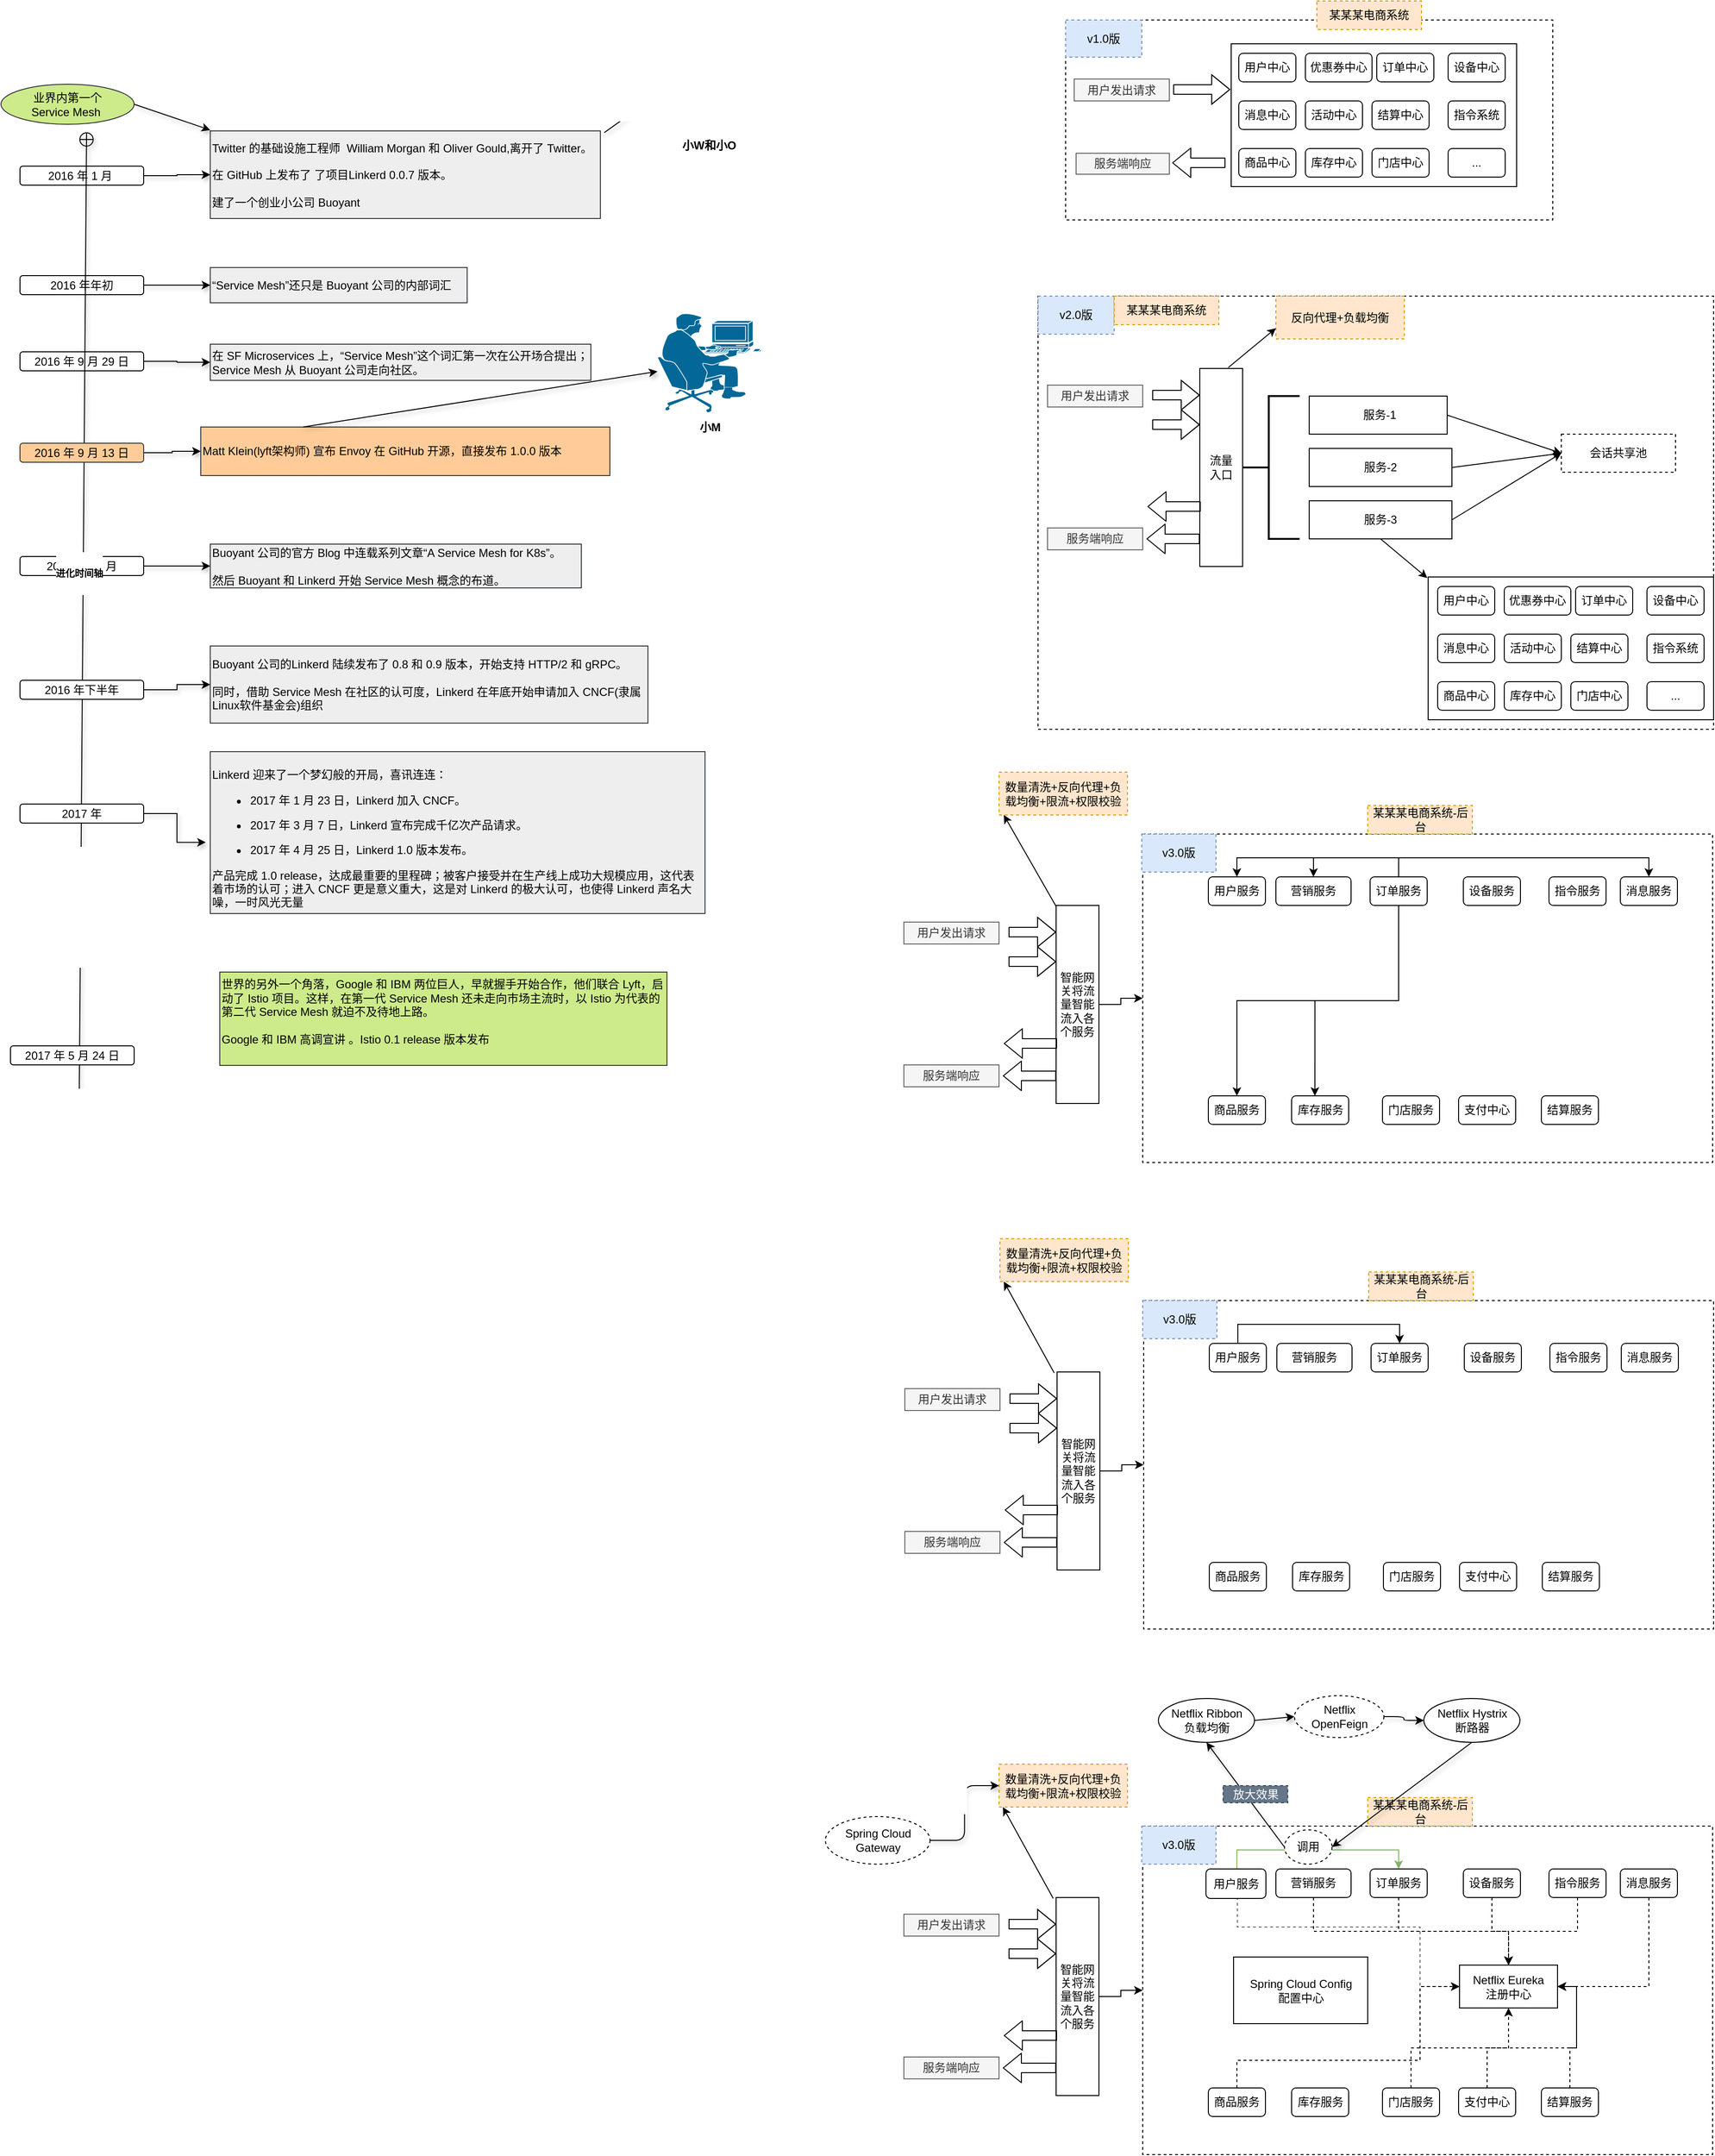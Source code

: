 <mxfile version="10.8.7" type="github"><diagram id="asRTKqdjKXouexTTnZNi" name="Page-1"><mxGraphModel dx="2989" dy="806" grid="1" gridSize="10" guides="1" tooltips="1" connect="1" arrows="1" fold="1" page="1" pageScale="1" pageWidth="827" pageHeight="1169" math="0" shadow="0"><root><mxCell id="0"/><mxCell id="1" parent="0"/><mxCell id="nvQcci1nYq-k1GDiDr36-81" value="" style="rounded=0;whiteSpace=wrap;html=1;dashed=1;" parent="1" vertex="1"><mxGeometry x="120" y="875" width="599" height="345" as="geometry"/></mxCell><mxCell id="nvQcci1nYq-k1GDiDr36-45" value="" style="rounded=0;whiteSpace=wrap;html=1;dashed=1;" parent="1" vertex="1"><mxGeometry x="10" y="310" width="710" height="455" as="geometry"/></mxCell><mxCell id="nvQcci1nYq-k1GDiDr36-41" value="" style="rounded=0;whiteSpace=wrap;html=1;dashed=1;" parent="1" vertex="1"><mxGeometry x="39" y="20" width="512" height="210" as="geometry"/></mxCell><mxCell id="DJ6tr1pTwJDCxj9lopBI-1" value="" style="rounded=0;whiteSpace=wrap;html=1;" parent="1" vertex="1"><mxGeometry x="420" y="605" width="300" height="150" as="geometry"/></mxCell><mxCell id="DJ6tr1pTwJDCxj9lopBI-2" value="用户中心" style="rounded=1;whiteSpace=wrap;html=1;" parent="1" vertex="1"><mxGeometry x="430" y="615" width="60" height="30" as="geometry"/></mxCell><mxCell id="DJ6tr1pTwJDCxj9lopBI-3" value="优惠券中心" style="rounded=1;whiteSpace=wrap;html=1;" parent="1" vertex="1"><mxGeometry x="500" y="615" width="70" height="30" as="geometry"/></mxCell><mxCell id="DJ6tr1pTwJDCxj9lopBI-4" value="消息中心" style="rounded=1;whiteSpace=wrap;html=1;" parent="1" vertex="1"><mxGeometry x="430" y="665" width="60" height="30" as="geometry"/></mxCell><mxCell id="DJ6tr1pTwJDCxj9lopBI-5" value="活动中心" style="rounded=1;whiteSpace=wrap;html=1;" parent="1" vertex="1"><mxGeometry x="500" y="665" width="60" height="30" as="geometry"/></mxCell><mxCell id="DJ6tr1pTwJDCxj9lopBI-6" value="商品中心" style="rounded=1;whiteSpace=wrap;html=1;" parent="1" vertex="1"><mxGeometry x="430" y="715" width="60" height="30" as="geometry"/></mxCell><mxCell id="DJ6tr1pTwJDCxj9lopBI-7" value="库存中心" style="rounded=1;whiteSpace=wrap;html=1;" parent="1" vertex="1"><mxGeometry x="500" y="715" width="60" height="30" as="geometry"/></mxCell><mxCell id="DJ6tr1pTwJDCxj9lopBI-8" value="订单中心" style="rounded=1;whiteSpace=wrap;html=1;" parent="1" vertex="1"><mxGeometry x="575" y="615" width="60" height="30" as="geometry"/></mxCell><mxCell id="DJ6tr1pTwJDCxj9lopBI-9" value="结算中心" style="rounded=1;whiteSpace=wrap;html=1;" parent="1" vertex="1"><mxGeometry x="570" y="665" width="60" height="30" as="geometry"/></mxCell><mxCell id="DJ6tr1pTwJDCxj9lopBI-10" value="门店中心" style="rounded=1;whiteSpace=wrap;html=1;" parent="1" vertex="1"><mxGeometry x="570" y="715" width="60" height="30" as="geometry"/></mxCell><mxCell id="DJ6tr1pTwJDCxj9lopBI-11" value="设备中心" style="rounded=1;whiteSpace=wrap;html=1;" parent="1" vertex="1"><mxGeometry x="650" y="615" width="60" height="30" as="geometry"/></mxCell><mxCell id="DJ6tr1pTwJDCxj9lopBI-12" value="指令系统" style="rounded=1;whiteSpace=wrap;html=1;" parent="1" vertex="1"><mxGeometry x="650" y="665" width="60" height="30" as="geometry"/></mxCell><mxCell id="DJ6tr1pTwJDCxj9lopBI-13" value="..." style="rounded=1;whiteSpace=wrap;html=1;" parent="1" vertex="1"><mxGeometry x="650" y="715" width="60" height="30" as="geometry"/></mxCell><mxCell id="DJ6tr1pTwJDCxj9lopBI-14" value="&amp;nbsp;服务-1" style="rounded=0;whiteSpace=wrap;html=1;" parent="1" vertex="1"><mxGeometry x="295" y="415" width="145" height="40" as="geometry"/></mxCell><mxCell id="DJ6tr1pTwJDCxj9lopBI-15" value="&lt;span&gt;服务-2&lt;/span&gt;" style="rounded=0;whiteSpace=wrap;html=1;" parent="1" vertex="1"><mxGeometry x="295" y="470" width="150" height="40" as="geometry"/></mxCell><mxCell id="DJ6tr1pTwJDCxj9lopBI-16" value="" style="strokeWidth=2;html=1;shape=mxgraph.flowchart.annotation_2;align=left;pointerEvents=1" parent="1" vertex="1"><mxGeometry x="220" y="415" width="65" height="150" as="geometry"/></mxCell><mxCell id="DJ6tr1pTwJDCxj9lopBI-17" value="服务-3" style="rounded=0;whiteSpace=wrap;html=1;" parent="1" vertex="1"><mxGeometry x="295" y="525" width="150" height="40" as="geometry"/></mxCell><mxCell id="DJ6tr1pTwJDCxj9lopBI-21" value="" style="endArrow=classic;html=1;exitX=0.5;exitY=1;exitDx=0;exitDy=0;entryX=-0.003;entryY=0.007;entryDx=0;entryDy=0;entryPerimeter=0;" parent="1" source="DJ6tr1pTwJDCxj9lopBI-17" target="DJ6tr1pTwJDCxj9lopBI-1" edge="1"><mxGeometry width="50" height="50" relative="1" as="geometry"><mxPoint x="490" y="445" as="sourcePoint"/><mxPoint x="540" y="395" as="targetPoint"/></mxGeometry></mxCell><mxCell id="nvQcci1nYq-k1GDiDr36-1" value="&lt;span&gt;流量&lt;br&gt;入口&lt;br&gt;&lt;/span&gt;" style="rounded=0;whiteSpace=wrap;html=1;" parent="1" vertex="1"><mxGeometry x="180" y="386" width="45" height="208" as="geometry"/></mxCell><mxCell id="nvQcci1nYq-k1GDiDr36-9" value="" style="shape=flexArrow;endArrow=classic;html=1;" parent="1" edge="1"><mxGeometry width="50" height="50" relative="1" as="geometry"><mxPoint x="130" y="414" as="sourcePoint"/><mxPoint x="180" y="414" as="targetPoint"/><Array as="points"><mxPoint x="160" y="414"/></Array></mxGeometry></mxCell><mxCell id="nvQcci1nYq-k1GDiDr36-10" value="" style="shape=flexArrow;endArrow=classic;html=1;" parent="1" edge="1"><mxGeometry width="50" height="50" relative="1" as="geometry"><mxPoint x="130" y="445" as="sourcePoint"/><mxPoint x="180" y="445" as="targetPoint"/><Array as="points"><mxPoint x="160" y="445"/></Array></mxGeometry></mxCell><mxCell id="nvQcci1nYq-k1GDiDr36-13" value="用户发出请求" style="text;html=1;strokeColor=#666666;fillColor=#f5f5f5;align=center;verticalAlign=middle;whiteSpace=wrap;rounded=0;fontColor=#333333;" parent="1" vertex="1"><mxGeometry x="20" y="403.5" width="100" height="23" as="geometry"/></mxCell><mxCell id="nvQcci1nYq-k1GDiDr36-15" value="反向代理+负载均衡" style="text;html=1;strokeColor=#d79b00;fillColor=#ffe6cc;align=center;verticalAlign=middle;whiteSpace=wrap;rounded=0;dashed=1;" parent="1" vertex="1"><mxGeometry x="260" y="310" width="135" height="45" as="geometry"/></mxCell><mxCell id="nvQcci1nYq-k1GDiDr36-16" value="" style="endArrow=classic;html=1;entryX=0;entryY=0.75;entryDx=0;entryDy=0;" parent="1" target="nvQcci1nYq-k1GDiDr36-15" edge="1"><mxGeometry width="50" height="50" relative="1" as="geometry"><mxPoint x="210" y="385" as="sourcePoint"/><mxPoint x="410" y="615" as="targetPoint"/><Array as="points"><mxPoint x="210" y="385"/></Array></mxGeometry></mxCell><mxCell id="nvQcci1nYq-k1GDiDr36-17" value="会话共享池" style="rounded=0;whiteSpace=wrap;html=1;dashed=1;" parent="1" vertex="1"><mxGeometry x="560" y="455" width="120" height="40" as="geometry"/></mxCell><mxCell id="nvQcci1nYq-k1GDiDr36-18" value="" style="endArrow=classic;html=1;exitX=1;exitY=0.5;exitDx=0;exitDy=0;entryX=0;entryY=0.5;entryDx=0;entryDy=0;" parent="1" source="DJ6tr1pTwJDCxj9lopBI-14" target="nvQcci1nYq-k1GDiDr36-17" edge="1"><mxGeometry width="50" height="50" relative="1" as="geometry"><mxPoint x="650" y="555" as="sourcePoint"/><mxPoint x="700" y="505" as="targetPoint"/></mxGeometry></mxCell><mxCell id="nvQcci1nYq-k1GDiDr36-19" value="" style="endArrow=classic;html=1;exitX=1;exitY=0.5;exitDx=0;exitDy=0;entryX=0;entryY=0.5;entryDx=0;entryDy=0;" parent="1" source="DJ6tr1pTwJDCxj9lopBI-15" target="nvQcci1nYq-k1GDiDr36-17" edge="1"><mxGeometry width="50" height="50" relative="1" as="geometry"><mxPoint x="610" y="775" as="sourcePoint"/><mxPoint x="660" y="725" as="targetPoint"/></mxGeometry></mxCell><mxCell id="nvQcci1nYq-k1GDiDr36-20" value="" style="endArrow=classic;html=1;exitX=1;exitY=0.5;exitDx=0;exitDy=0;entryX=0;entryY=0.5;entryDx=0;entryDy=0;" parent="1" source="DJ6tr1pTwJDCxj9lopBI-17" target="nvQcci1nYq-k1GDiDr36-17" edge="1"><mxGeometry width="50" height="50" relative="1" as="geometry"><mxPoint x="455" y="500" as="sourcePoint"/><mxPoint x="630" y="615" as="targetPoint"/></mxGeometry></mxCell><mxCell id="nvQcci1nYq-k1GDiDr36-22" value="" style="rounded=0;whiteSpace=wrap;html=1;" parent="1" vertex="1"><mxGeometry x="213" y="45" width="300" height="150" as="geometry"/></mxCell><mxCell id="nvQcci1nYq-k1GDiDr36-23" value="用户中心" style="rounded=1;whiteSpace=wrap;html=1;" parent="1" vertex="1"><mxGeometry x="221" y="55" width="60" height="30" as="geometry"/></mxCell><mxCell id="nvQcci1nYq-k1GDiDr36-24" value="优惠券中心" style="rounded=1;whiteSpace=wrap;html=1;" parent="1" vertex="1"><mxGeometry x="291" y="55" width="70" height="30" as="geometry"/></mxCell><mxCell id="nvQcci1nYq-k1GDiDr36-25" value="消息中心" style="rounded=1;whiteSpace=wrap;html=1;" parent="1" vertex="1"><mxGeometry x="221" y="105" width="60" height="30" as="geometry"/></mxCell><mxCell id="nvQcci1nYq-k1GDiDr36-26" value="活动中心" style="rounded=1;whiteSpace=wrap;html=1;" parent="1" vertex="1"><mxGeometry x="291" y="105" width="60" height="30" as="geometry"/></mxCell><mxCell id="nvQcci1nYq-k1GDiDr36-27" value="商品中心" style="rounded=1;whiteSpace=wrap;html=1;" parent="1" vertex="1"><mxGeometry x="221" y="155" width="60" height="30" as="geometry"/></mxCell><mxCell id="nvQcci1nYq-k1GDiDr36-28" value="库存中心" style="rounded=1;whiteSpace=wrap;html=1;" parent="1" vertex="1"><mxGeometry x="291" y="155" width="60" height="30" as="geometry"/></mxCell><mxCell id="nvQcci1nYq-k1GDiDr36-29" value="订单中心" style="rounded=1;whiteSpace=wrap;html=1;" parent="1" vertex="1"><mxGeometry x="366" y="55" width="60" height="30" as="geometry"/></mxCell><mxCell id="nvQcci1nYq-k1GDiDr36-30" value="结算中心" style="rounded=1;whiteSpace=wrap;html=1;" parent="1" vertex="1"><mxGeometry x="361" y="105" width="60" height="30" as="geometry"/></mxCell><mxCell id="nvQcci1nYq-k1GDiDr36-31" value="门店中心" style="rounded=1;whiteSpace=wrap;html=1;" parent="1" vertex="1"><mxGeometry x="361" y="155" width="60" height="30" as="geometry"/></mxCell><mxCell id="nvQcci1nYq-k1GDiDr36-32" value="设备中心" style="rounded=1;whiteSpace=wrap;html=1;" parent="1" vertex="1"><mxGeometry x="441" y="55" width="60" height="30" as="geometry"/></mxCell><mxCell id="nvQcci1nYq-k1GDiDr36-33" value="指令系统" style="rounded=1;whiteSpace=wrap;html=1;" parent="1" vertex="1"><mxGeometry x="441" y="105" width="60" height="30" as="geometry"/></mxCell><mxCell id="nvQcci1nYq-k1GDiDr36-34" value="..." style="rounded=1;whiteSpace=wrap;html=1;" parent="1" vertex="1"><mxGeometry x="441" y="155" width="60" height="30" as="geometry"/></mxCell><mxCell id="nvQcci1nYq-k1GDiDr36-35" value="某某某电商系统" style="text;html=1;strokeColor=#d79b00;fillColor=#ffe6cc;align=center;verticalAlign=middle;whiteSpace=wrap;rounded=0;dashed=1;" parent="1" vertex="1"><mxGeometry x="303" width="110" height="30" as="geometry"/></mxCell><mxCell id="nvQcci1nYq-k1GDiDr36-38" value="" style="shape=flexArrow;endArrow=classic;html=1;" parent="1" edge="1"><mxGeometry width="50" height="50" relative="1" as="geometry"><mxPoint x="152" y="93" as="sourcePoint"/><mxPoint x="212" y="93" as="targetPoint"/><Array as="points"><mxPoint x="214.5" y="93"/><mxPoint x="179.5" y="93"/></Array></mxGeometry></mxCell><mxCell id="nvQcci1nYq-k1GDiDr36-39" value="用户发出请求" style="text;html=1;strokeColor=#666666;fillColor=#f5f5f5;align=center;verticalAlign=middle;whiteSpace=wrap;rounded=0;fontColor=#333333;" parent="1" vertex="1"><mxGeometry x="48" y="82" width="100" height="23" as="geometry"/></mxCell><mxCell id="nvQcci1nYq-k1GDiDr36-40" value="v1.0版" style="text;html=1;strokeColor=#6c8ebf;fillColor=#dae8fc;align=center;verticalAlign=middle;whiteSpace=wrap;rounded=0;dashed=1;" parent="1" vertex="1"><mxGeometry x="39" y="20" width="80" height="39" as="geometry"/></mxCell><mxCell id="nvQcci1nYq-k1GDiDr36-42" value="服务端响应" style="text;html=1;strokeColor=#666666;fillColor=#f5f5f5;align=center;verticalAlign=middle;whiteSpace=wrap;rounded=0;fontColor=#333333;" parent="1" vertex="1"><mxGeometry x="50" y="160" width="98" height="22" as="geometry"/></mxCell><mxCell id="nvQcci1nYq-k1GDiDr36-44" value="" style="shape=flexArrow;endArrow=classic;html=1;exitX=0.003;exitY=0.833;exitDx=0;exitDy=0;exitPerimeter=0;" parent="1" edge="1"><mxGeometry width="50" height="50" relative="1" as="geometry"><mxPoint x="207" y="170" as="sourcePoint"/><mxPoint x="151" y="170" as="targetPoint"/></mxGeometry></mxCell><mxCell id="nvQcci1nYq-k1GDiDr36-46" value="服务端响应" style="text;html=1;strokeColor=#666666;fillColor=#f5f5f5;align=center;verticalAlign=middle;whiteSpace=wrap;rounded=0;fontColor=#333333;" parent="1" vertex="1"><mxGeometry x="20" y="553.5" width="100" height="23" as="geometry"/></mxCell><mxCell id="nvQcci1nYq-k1GDiDr36-47" value="" style="shape=flexArrow;endArrow=classic;html=1;exitX=0.003;exitY=0.833;exitDx=0;exitDy=0;exitPerimeter=0;" parent="1" edge="1"><mxGeometry width="50" height="50" relative="1" as="geometry"><mxPoint x="180" y="565" as="sourcePoint"/><mxPoint x="124" y="565" as="targetPoint"/></mxGeometry></mxCell><mxCell id="nvQcci1nYq-k1GDiDr36-49" value="" style="shape=flexArrow;endArrow=classic;html=1;exitX=0.003;exitY=0.833;exitDx=0;exitDy=0;exitPerimeter=0;" parent="1" edge="1"><mxGeometry width="50" height="50" relative="1" as="geometry"><mxPoint x="181" y="531" as="sourcePoint"/><mxPoint x="125" y="531" as="targetPoint"/></mxGeometry></mxCell><mxCell id="nvQcci1nYq-k1GDiDr36-50" value="v2.0版" style="text;html=1;strokeColor=#6c8ebf;fillColor=#dae8fc;align=center;verticalAlign=middle;whiteSpace=wrap;rounded=0;dashed=1;" parent="1" vertex="1"><mxGeometry x="10" y="310" width="80" height="40" as="geometry"/></mxCell><mxCell id="nvQcci1nYq-k1GDiDr36-53" value="某某某电商系统" style="text;html=1;strokeColor=#d79b00;fillColor=#ffe6cc;align=center;verticalAlign=middle;whiteSpace=wrap;rounded=0;dashed=1;" parent="1" vertex="1"><mxGeometry x="90" y="310" width="110" height="30" as="geometry"/></mxCell><mxCell id="nvQcci1nYq-k1GDiDr36-56" value="用户服务" style="rounded=1;whiteSpace=wrap;html=1;" parent="1" vertex="1"><mxGeometry x="189" y="920" width="60" height="30" as="geometry"/></mxCell><mxCell id="nvQcci1nYq-k1GDiDr36-57" value="营销服务" style="rounded=1;whiteSpace=wrap;html=1;" parent="1" vertex="1"><mxGeometry x="260" y="920" width="79" height="30" as="geometry"/></mxCell><mxCell id="nvQcci1nYq-k1GDiDr36-58" value="消息服务" style="rounded=1;whiteSpace=wrap;html=1;" parent="1" vertex="1"><mxGeometry x="622" y="920" width="60" height="30" as="geometry"/></mxCell><mxCell id="nvQcci1nYq-k1GDiDr36-60" value="商品服务" style="rounded=1;whiteSpace=wrap;html=1;" parent="1" vertex="1"><mxGeometry x="189" y="1150" width="60" height="30" as="geometry"/></mxCell><mxCell id="nvQcci1nYq-k1GDiDr36-61" value="库存服务" style="rounded=1;whiteSpace=wrap;html=1;" parent="1" vertex="1"><mxGeometry x="276.5" y="1150" width="60" height="30" as="geometry"/></mxCell><mxCell id="nvQcci1nYq-k1GDiDr36-71" style="edgeStyle=orthogonalEdgeStyle;rounded=0;orthogonalLoop=1;jettySize=auto;html=1;exitX=0.5;exitY=0;exitDx=0;exitDy=0;entryX=0.5;entryY=0;entryDx=0;entryDy=0;" parent="1" source="nvQcci1nYq-k1GDiDr36-62" target="nvQcci1nYq-k1GDiDr36-56" edge="1"><mxGeometry relative="1" as="geometry"/></mxCell><mxCell id="nvQcci1nYq-k1GDiDr36-72" style="edgeStyle=orthogonalEdgeStyle;rounded=0;orthogonalLoop=1;jettySize=auto;html=1;exitX=0.5;exitY=0;exitDx=0;exitDy=0;entryX=0.5;entryY=0;entryDx=0;entryDy=0;" parent="1" source="nvQcci1nYq-k1GDiDr36-62" target="nvQcci1nYq-k1GDiDr36-57" edge="1"><mxGeometry relative="1" as="geometry"/></mxCell><mxCell id="nvQcci1nYq-k1GDiDr36-77" style="edgeStyle=orthogonalEdgeStyle;rounded=0;orthogonalLoop=1;jettySize=auto;html=1;exitX=0.5;exitY=1;exitDx=0;exitDy=0;entryX=0.5;entryY=0;entryDx=0;entryDy=0;exitPerimeter=0;" parent="1" source="nvQcci1nYq-k1GDiDr36-62" target="nvQcci1nYq-k1GDiDr36-60" edge="1"><mxGeometry relative="1" as="geometry"><Array as="points"><mxPoint x="389" y="1050"/><mxPoint x="219" y="1050"/></Array></mxGeometry></mxCell><mxCell id="nvQcci1nYq-k1GDiDr36-78" style="edgeStyle=orthogonalEdgeStyle;rounded=0;orthogonalLoop=1;jettySize=auto;html=1;exitX=0.5;exitY=1;exitDx=0;exitDy=0;entryX=0.408;entryY=0;entryDx=0;entryDy=0;entryPerimeter=0;" parent="1" source="nvQcci1nYq-k1GDiDr36-62" target="nvQcci1nYq-k1GDiDr36-61" edge="1"><mxGeometry relative="1" as="geometry"/></mxCell><mxCell id="nvQcci1nYq-k1GDiDr36-79" style="edgeStyle=orthogonalEdgeStyle;rounded=0;orthogonalLoop=1;jettySize=auto;html=1;entryX=0.5;entryY=0;entryDx=0;entryDy=0;" parent="1" source="nvQcci1nYq-k1GDiDr36-62" target="nvQcci1nYq-k1GDiDr36-58" edge="1"><mxGeometry relative="1" as="geometry"><Array as="points"><mxPoint x="389" y="900"/><mxPoint x="652" y="900"/></Array></mxGeometry></mxCell><mxCell id="nvQcci1nYq-k1GDiDr36-62" value="订单服务" style="rounded=1;whiteSpace=wrap;html=1;" parent="1" vertex="1"><mxGeometry x="359" y="920" width="60" height="30" as="geometry"/></mxCell><mxCell id="nvQcci1nYq-k1GDiDr36-63" value="结算服务" style="rounded=1;whiteSpace=wrap;html=1;" parent="1" vertex="1"><mxGeometry x="539" y="1150" width="60" height="30" as="geometry"/></mxCell><mxCell id="nvQcci1nYq-k1GDiDr36-64" value="门店服务" style="rounded=1;whiteSpace=wrap;html=1;" parent="1" vertex="1"><mxGeometry x="372" y="1150" width="60" height="30" as="geometry"/></mxCell><mxCell id="nvQcci1nYq-k1GDiDr36-65" value="设备服务" style="rounded=1;whiteSpace=wrap;html=1;" parent="1" vertex="1"><mxGeometry x="457" y="920" width="60" height="30" as="geometry"/></mxCell><mxCell id="nvQcci1nYq-k1GDiDr36-66" value="指令服务" style="rounded=1;whiteSpace=wrap;html=1;" parent="1" vertex="1"><mxGeometry x="547" y="920" width="60" height="30" as="geometry"/></mxCell><mxCell id="nvQcci1nYq-k1GDiDr36-76" value="支付中心" style="rounded=1;whiteSpace=wrap;html=1;" parent="1" vertex="1"><mxGeometry x="452" y="1150" width="60" height="30" as="geometry"/></mxCell><mxCell id="nvQcci1nYq-k1GDiDr36-82" value="v3.0版" style="text;html=1;strokeColor=#6c8ebf;fillColor=#dae8fc;align=center;verticalAlign=middle;whiteSpace=wrap;rounded=0;dashed=1;" parent="1" vertex="1"><mxGeometry x="119" y="875" width="78" height="40" as="geometry"/></mxCell><mxCell id="nvQcci1nYq-k1GDiDr36-83" value="某某某电商系统-后台" style="text;html=1;strokeColor=#d79b00;fillColor=#ffe6cc;align=center;verticalAlign=middle;whiteSpace=wrap;rounded=0;dashed=1;" parent="1" vertex="1"><mxGeometry x="356.5" y="845" width="110" height="30" as="geometry"/></mxCell><mxCell id="nvQcci1nYq-k1GDiDr36-95" style="edgeStyle=orthogonalEdgeStyle;rounded=0;orthogonalLoop=1;jettySize=auto;html=1;exitX=1;exitY=0.5;exitDx=0;exitDy=0;entryX=0;entryY=0.5;entryDx=0;entryDy=0;" parent="1" source="nvQcci1nYq-k1GDiDr36-86" target="nvQcci1nYq-k1GDiDr36-81" edge="1"><mxGeometry relative="1" as="geometry"/></mxCell><mxCell id="nvQcci1nYq-k1GDiDr36-86" value="&lt;span&gt;智能网关将流量智能流入各个服务&lt;br&gt;&lt;/span&gt;" style="rounded=0;whiteSpace=wrap;html=1;" parent="1" vertex="1"><mxGeometry x="29" y="950" width="45" height="208" as="geometry"/></mxCell><mxCell id="nvQcci1nYq-k1GDiDr36-87" value="" style="shape=flexArrow;endArrow=classic;html=1;" parent="1" edge="1"><mxGeometry width="50" height="50" relative="1" as="geometry"><mxPoint x="-21" y="978" as="sourcePoint"/><mxPoint x="29" y="978" as="targetPoint"/><Array as="points"><mxPoint x="9" y="978"/></Array></mxGeometry></mxCell><mxCell id="nvQcci1nYq-k1GDiDr36-88" value="" style="shape=flexArrow;endArrow=classic;html=1;" parent="1" edge="1"><mxGeometry width="50" height="50" relative="1" as="geometry"><mxPoint x="-21" y="1009" as="sourcePoint"/><mxPoint x="29" y="1009" as="targetPoint"/><Array as="points"><mxPoint x="9" y="1009"/></Array></mxGeometry></mxCell><mxCell id="nvQcci1nYq-k1GDiDr36-89" value="用户发出请求" style="text;html=1;strokeColor=#666666;fillColor=#f5f5f5;align=center;verticalAlign=middle;whiteSpace=wrap;rounded=0;fontColor=#333333;" parent="1" vertex="1"><mxGeometry x="-131" y="967.5" width="100" height="23" as="geometry"/></mxCell><mxCell id="nvQcci1nYq-k1GDiDr36-90" value="数量清洗+反向代理+负载均衡+限流+权限校验" style="text;html=1;strokeColor=#d79b00;fillColor=#ffe6cc;align=center;verticalAlign=middle;whiteSpace=wrap;rounded=0;dashed=1;" parent="1" vertex="1"><mxGeometry x="-31" y="810" width="135" height="45" as="geometry"/></mxCell><mxCell id="nvQcci1nYq-k1GDiDr36-92" value="服务端响应" style="text;html=1;strokeColor=#666666;fillColor=#f5f5f5;align=center;verticalAlign=middle;whiteSpace=wrap;rounded=0;fontColor=#333333;" parent="1" vertex="1"><mxGeometry x="-131" y="1117.5" width="100" height="23" as="geometry"/></mxCell><mxCell id="nvQcci1nYq-k1GDiDr36-93" value="" style="shape=flexArrow;endArrow=classic;html=1;exitX=0.003;exitY=0.833;exitDx=0;exitDy=0;exitPerimeter=0;" parent="1" edge="1"><mxGeometry width="50" height="50" relative="1" as="geometry"><mxPoint x="29" y="1129" as="sourcePoint"/><mxPoint x="-27" y="1129" as="targetPoint"/></mxGeometry></mxCell><mxCell id="nvQcci1nYq-k1GDiDr36-94" value="" style="shape=flexArrow;endArrow=classic;html=1;exitX=0.003;exitY=0.833;exitDx=0;exitDy=0;exitPerimeter=0;" parent="1" edge="1"><mxGeometry width="50" height="50" relative="1" as="geometry"><mxPoint x="30" y="1095" as="sourcePoint"/><mxPoint x="-26" y="1095" as="targetPoint"/></mxGeometry></mxCell><mxCell id="nvQcci1nYq-k1GDiDr36-96" value="" style="rounded=0;whiteSpace=wrap;html=1;dashed=1;" parent="1" vertex="1"><mxGeometry x="121" y="1365" width="599" height="345" as="geometry"/></mxCell><mxCell id="nvQcci1nYq-k1GDiDr36-130" style="edgeStyle=orthogonalEdgeStyle;rounded=0;orthogonalLoop=1;jettySize=auto;html=1;entryX=0.5;entryY=0;entryDx=0;entryDy=0;" parent="1" source="nvQcci1nYq-k1GDiDr36-97" target="nvQcci1nYq-k1GDiDr36-107" edge="1"><mxGeometry relative="1" as="geometry"><Array as="points"><mxPoint x="220" y="1390"/><mxPoint x="390" y="1390"/></Array></mxGeometry></mxCell><mxCell id="nvQcci1nYq-k1GDiDr36-97" value="用户服务" style="rounded=1;whiteSpace=wrap;html=1;" parent="1" vertex="1"><mxGeometry x="190" y="1410" width="60" height="30" as="geometry"/></mxCell><mxCell id="nvQcci1nYq-k1GDiDr36-98" value="营销服务" style="rounded=1;whiteSpace=wrap;html=1;" parent="1" vertex="1"><mxGeometry x="261" y="1410" width="79" height="30" as="geometry"/></mxCell><mxCell id="nvQcci1nYq-k1GDiDr36-99" value="消息服务" style="rounded=1;whiteSpace=wrap;html=1;" parent="1" vertex="1"><mxGeometry x="623" y="1410" width="60" height="30" as="geometry"/></mxCell><mxCell id="nvQcci1nYq-k1GDiDr36-100" value="商品服务" style="rounded=1;whiteSpace=wrap;html=1;" parent="1" vertex="1"><mxGeometry x="190" y="1640" width="60" height="30" as="geometry"/></mxCell><mxCell id="nvQcci1nYq-k1GDiDr36-101" value="库存服务" style="rounded=1;whiteSpace=wrap;html=1;" parent="1" vertex="1"><mxGeometry x="277.5" y="1640" width="60" height="30" as="geometry"/></mxCell><mxCell id="nvQcci1nYq-k1GDiDr36-107" value="订单服务" style="rounded=1;whiteSpace=wrap;html=1;" parent="1" vertex="1"><mxGeometry x="360" y="1410" width="60" height="30" as="geometry"/></mxCell><mxCell id="nvQcci1nYq-k1GDiDr36-108" value="结算服务" style="rounded=1;whiteSpace=wrap;html=1;" parent="1" vertex="1"><mxGeometry x="540" y="1640" width="60" height="30" as="geometry"/></mxCell><mxCell id="nvQcci1nYq-k1GDiDr36-109" value="门店服务" style="rounded=1;whiteSpace=wrap;html=1;" parent="1" vertex="1"><mxGeometry x="373" y="1640" width="60" height="30" as="geometry"/></mxCell><mxCell id="nvQcci1nYq-k1GDiDr36-110" value="设备服务" style="rounded=1;whiteSpace=wrap;html=1;" parent="1" vertex="1"><mxGeometry x="458" y="1410" width="60" height="30" as="geometry"/></mxCell><mxCell id="nvQcci1nYq-k1GDiDr36-111" value="指令服务" style="rounded=1;whiteSpace=wrap;html=1;" parent="1" vertex="1"><mxGeometry x="548" y="1410" width="60" height="30" as="geometry"/></mxCell><mxCell id="nvQcci1nYq-k1GDiDr36-112" value="支付中心" style="rounded=1;whiteSpace=wrap;html=1;" parent="1" vertex="1"><mxGeometry x="453" y="1640" width="60" height="30" as="geometry"/></mxCell><mxCell id="nvQcci1nYq-k1GDiDr36-113" value="v3.0版" style="text;html=1;strokeColor=#6c8ebf;fillColor=#dae8fc;align=center;verticalAlign=middle;whiteSpace=wrap;rounded=0;dashed=1;" parent="1" vertex="1"><mxGeometry x="120" y="1365" width="78" height="40" as="geometry"/></mxCell><mxCell id="nvQcci1nYq-k1GDiDr36-114" value="某某某电商系统-后台" style="text;html=1;strokeColor=#d79b00;fillColor=#ffe6cc;align=center;verticalAlign=middle;whiteSpace=wrap;rounded=0;dashed=1;" parent="1" vertex="1"><mxGeometry x="357.5" y="1335" width="110" height="30" as="geometry"/></mxCell><mxCell id="nvQcci1nYq-k1GDiDr36-115" style="edgeStyle=orthogonalEdgeStyle;rounded=0;orthogonalLoop=1;jettySize=auto;html=1;exitX=1;exitY=0.5;exitDx=0;exitDy=0;entryX=0;entryY=0.5;entryDx=0;entryDy=0;" parent="1" source="nvQcci1nYq-k1GDiDr36-116" target="nvQcci1nYq-k1GDiDr36-96" edge="1"><mxGeometry relative="1" as="geometry"/></mxCell><mxCell id="nvQcci1nYq-k1GDiDr36-116" value="智能网关将流量智能流入各个服务&lt;span&gt;&lt;br&gt;&lt;/span&gt;" style="rounded=0;whiteSpace=wrap;html=1;" parent="1" vertex="1"><mxGeometry x="30" y="1440" width="45" height="208" as="geometry"/></mxCell><mxCell id="nvQcci1nYq-k1GDiDr36-117" value="" style="shape=flexArrow;endArrow=classic;html=1;" parent="1" edge="1"><mxGeometry width="50" height="50" relative="1" as="geometry"><mxPoint x="-20" y="1468" as="sourcePoint"/><mxPoint x="30" y="1468" as="targetPoint"/><Array as="points"><mxPoint x="10" y="1468"/></Array></mxGeometry></mxCell><mxCell id="nvQcci1nYq-k1GDiDr36-118" value="" style="shape=flexArrow;endArrow=classic;html=1;" parent="1" edge="1"><mxGeometry width="50" height="50" relative="1" as="geometry"><mxPoint x="-20" y="1499" as="sourcePoint"/><mxPoint x="30" y="1499" as="targetPoint"/><Array as="points"><mxPoint x="10" y="1499"/></Array></mxGeometry></mxCell><mxCell id="nvQcci1nYq-k1GDiDr36-119" value="用户发出请求" style="text;html=1;strokeColor=#666666;fillColor=#f5f5f5;align=center;verticalAlign=middle;whiteSpace=wrap;rounded=0;fontColor=#333333;" parent="1" vertex="1"><mxGeometry x="-130" y="1457.5" width="100" height="23" as="geometry"/></mxCell><mxCell id="nvQcci1nYq-k1GDiDr36-120" value="数量清洗+反向代理+负载均衡+限流+权限校验" style="text;html=1;strokeColor=#d79b00;fillColor=#ffe6cc;align=center;verticalAlign=middle;whiteSpace=wrap;rounded=0;dashed=1;" parent="1" vertex="1"><mxGeometry x="-30" y="1300" width="135" height="45" as="geometry"/></mxCell><mxCell id="nvQcci1nYq-k1GDiDr36-122" value="服务端响应" style="text;html=1;strokeColor=#666666;fillColor=#f5f5f5;align=center;verticalAlign=middle;whiteSpace=wrap;rounded=0;fontColor=#333333;" parent="1" vertex="1"><mxGeometry x="-130" y="1607.5" width="100" height="23" as="geometry"/></mxCell><mxCell id="nvQcci1nYq-k1GDiDr36-123" value="" style="shape=flexArrow;endArrow=classic;html=1;exitX=0.003;exitY=0.833;exitDx=0;exitDy=0;exitPerimeter=0;" parent="1" edge="1"><mxGeometry width="50" height="50" relative="1" as="geometry"><mxPoint x="30" y="1619" as="sourcePoint"/><mxPoint x="-26" y="1619" as="targetPoint"/></mxGeometry></mxCell><mxCell id="nvQcci1nYq-k1GDiDr36-124" value="" style="shape=flexArrow;endArrow=classic;html=1;exitX=0.003;exitY=0.833;exitDx=0;exitDy=0;exitPerimeter=0;" parent="1" edge="1"><mxGeometry width="50" height="50" relative="1" as="geometry"><mxPoint x="31" y="1585" as="sourcePoint"/><mxPoint x="-25" y="1585" as="targetPoint"/></mxGeometry></mxCell><mxCell id="nvQcci1nYq-k1GDiDr36-134" value="" style="endArrow=classic;html=1;exitX=0;exitY=0.005;exitDx=0;exitDy=0;exitPerimeter=0;entryX=0.037;entryY=1;entryDx=0;entryDy=0;entryPerimeter=0;" parent="1" source="nvQcci1nYq-k1GDiDr36-86" target="nvQcci1nYq-k1GDiDr36-90" edge="1"><mxGeometry width="50" height="50" relative="1" as="geometry"><mxPoint x="-141" y="920" as="sourcePoint"/><mxPoint x="-91" y="870" as="targetPoint"/></mxGeometry></mxCell><mxCell id="nvQcci1nYq-k1GDiDr36-135" value="" style="endArrow=classic;html=1;exitX=-0.067;exitY=0.005;exitDx=0;exitDy=0;exitPerimeter=0;entryX=0.03;entryY=1;entryDx=0;entryDy=0;entryPerimeter=0;" parent="1" source="nvQcci1nYq-k1GDiDr36-116" target="nvQcci1nYq-k1GDiDr36-120" edge="1"><mxGeometry width="50" height="50" relative="1" as="geometry"><mxPoint x="-100" y="1400" as="sourcePoint"/><mxPoint x="-50" y="1350" as="targetPoint"/></mxGeometry></mxCell><mxCell id="nvQcci1nYq-k1GDiDr36-136" value="" style="rounded=0;whiteSpace=wrap;html=1;dashed=1;" parent="1" vertex="1"><mxGeometry x="120" y="1917" width="599" height="345" as="geometry"/></mxCell><mxCell id="nvQcci1nYq-k1GDiDr36-137" style="edgeStyle=orthogonalEdgeStyle;rounded=0;orthogonalLoop=1;jettySize=auto;html=1;entryX=0.5;entryY=0;entryDx=0;entryDy=0;fillColor=#d5e8d4;strokeColor=#82b366;" parent="1" source="nvQcci1nYq-k1GDiDr36-138" target="nvQcci1nYq-k1GDiDr36-143" edge="1"><mxGeometry relative="1" as="geometry"><Array as="points"><mxPoint x="219" y="1942"/><mxPoint x="389" y="1942"/></Array></mxGeometry></mxCell><mxCell id="e6zEW3nUCnoEplpitFhD-8" style="edgeStyle=orthogonalEdgeStyle;rounded=0;orthogonalLoop=1;jettySize=auto;html=1;exitX=0.5;exitY=1;exitDx=0;exitDy=0;entryX=0;entryY=0.5;entryDx=0;entryDy=0;comic=0;strokeColor=#666666;fillColor=#f5f5f5;dashed=1;" edge="1" parent="1" source="nvQcci1nYq-k1GDiDr36-138" target="e6zEW3nUCnoEplpitFhD-6"><mxGeometry relative="1" as="geometry"><Array as="points"><mxPoint x="219.5" y="2023"/><mxPoint x="411.5" y="2023"/><mxPoint x="411.5" y="2086"/></Array></mxGeometry></mxCell><mxCell id="nvQcci1nYq-k1GDiDr36-138" value="用户服务" style="rounded=1;whiteSpace=wrap;html=1;" parent="1" vertex="1"><mxGeometry x="186.5" y="1962" width="63" height="31" as="geometry"/></mxCell><mxCell id="e6zEW3nUCnoEplpitFhD-10" style="edgeStyle=orthogonalEdgeStyle;rounded=0;orthogonalLoop=1;jettySize=auto;html=1;exitX=0.5;exitY=1;exitDx=0;exitDy=0;dashed=1;" edge="1" parent="1" source="nvQcci1nYq-k1GDiDr36-139" target="e6zEW3nUCnoEplpitFhD-6"><mxGeometry relative="1" as="geometry"/></mxCell><mxCell id="nvQcci1nYq-k1GDiDr36-139" value="营销服务" style="rounded=1;whiteSpace=wrap;html=1;" parent="1" vertex="1"><mxGeometry x="260" y="1962" width="79" height="30" as="geometry"/></mxCell><mxCell id="e6zEW3nUCnoEplpitFhD-15" style="edgeStyle=orthogonalEdgeStyle;rounded=0;orthogonalLoop=1;jettySize=auto;html=1;exitX=0.5;exitY=1;exitDx=0;exitDy=0;entryX=1;entryY=0.5;entryDx=0;entryDy=0;dashed=1;" edge="1" parent="1" source="nvQcci1nYq-k1GDiDr36-140" target="e6zEW3nUCnoEplpitFhD-6"><mxGeometry relative="1" as="geometry"/></mxCell><mxCell id="nvQcci1nYq-k1GDiDr36-140" value="消息服务" style="rounded=1;whiteSpace=wrap;html=1;" parent="1" vertex="1"><mxGeometry x="622" y="1962" width="60" height="30" as="geometry"/></mxCell><mxCell id="e6zEW3nUCnoEplpitFhD-9" style="edgeStyle=orthogonalEdgeStyle;rounded=0;orthogonalLoop=1;jettySize=auto;html=1;dashed=1;" edge="1" parent="1" source="nvQcci1nYq-k1GDiDr36-141" target="e6zEW3nUCnoEplpitFhD-6"><mxGeometry relative="1" as="geometry"><Array as="points"><mxPoint x="219.5" y="2163"/><mxPoint x="411.5" y="2163"/></Array></mxGeometry></mxCell><mxCell id="nvQcci1nYq-k1GDiDr36-141" value="商品服务" style="rounded=1;whiteSpace=wrap;html=1;" parent="1" vertex="1"><mxGeometry x="189" y="2192" width="60" height="30" as="geometry"/></mxCell><mxCell id="nvQcci1nYq-k1GDiDr36-142" value="库存服务" style="rounded=1;whiteSpace=wrap;html=1;" parent="1" vertex="1"><mxGeometry x="276.5" y="2192" width="60" height="30" as="geometry"/></mxCell><mxCell id="e6zEW3nUCnoEplpitFhD-11" style="edgeStyle=orthogonalEdgeStyle;rounded=0;orthogonalLoop=1;jettySize=auto;html=1;exitX=0.5;exitY=1;exitDx=0;exitDy=0;entryX=0.5;entryY=0;entryDx=0;entryDy=0;dashed=1;" edge="1" parent="1" source="nvQcci1nYq-k1GDiDr36-143" target="e6zEW3nUCnoEplpitFhD-6"><mxGeometry relative="1" as="geometry"/></mxCell><mxCell id="nvQcci1nYq-k1GDiDr36-143" value="订单服务" style="rounded=1;whiteSpace=wrap;html=1;" parent="1" vertex="1"><mxGeometry x="359" y="1962" width="60" height="30" as="geometry"/></mxCell><mxCell id="e6zEW3nUCnoEplpitFhD-19" style="edgeStyle=orthogonalEdgeStyle;rounded=0;orthogonalLoop=1;jettySize=auto;html=1;exitX=0.5;exitY=0;exitDx=0;exitDy=0;entryX=1;entryY=0.5;entryDx=0;entryDy=0;dashed=1;" edge="1" parent="1" source="nvQcci1nYq-k1GDiDr36-144" target="e6zEW3nUCnoEplpitFhD-6"><mxGeometry relative="1" as="geometry"/></mxCell><mxCell id="nvQcci1nYq-k1GDiDr36-144" value="结算服务" style="rounded=1;whiteSpace=wrap;html=1;" parent="1" vertex="1"><mxGeometry x="539" y="2192" width="60" height="30" as="geometry"/></mxCell><mxCell id="e6zEW3nUCnoEplpitFhD-16" style="edgeStyle=orthogonalEdgeStyle;rounded=0;orthogonalLoop=1;jettySize=auto;html=1;exitX=0.5;exitY=0;exitDx=0;exitDy=0;entryX=0.5;entryY=1;entryDx=0;entryDy=0;dashed=1;" edge="1" parent="1" source="nvQcci1nYq-k1GDiDr36-145" target="e6zEW3nUCnoEplpitFhD-6"><mxGeometry relative="1" as="geometry"/></mxCell><mxCell id="nvQcci1nYq-k1GDiDr36-145" value="门店服务" style="rounded=1;whiteSpace=wrap;html=1;" parent="1" vertex="1"><mxGeometry x="372" y="2192" width="60" height="30" as="geometry"/></mxCell><mxCell id="e6zEW3nUCnoEplpitFhD-12" style="edgeStyle=orthogonalEdgeStyle;rounded=0;orthogonalLoop=1;jettySize=auto;html=1;exitX=0.5;exitY=1;exitDx=0;exitDy=0;entryX=0.5;entryY=0;entryDx=0;entryDy=0;dashed=1;" edge="1" parent="1" source="nvQcci1nYq-k1GDiDr36-146" target="e6zEW3nUCnoEplpitFhD-6"><mxGeometry relative="1" as="geometry"/></mxCell><mxCell id="nvQcci1nYq-k1GDiDr36-146" value="设备服务" style="rounded=1;whiteSpace=wrap;html=1;" parent="1" vertex="1"><mxGeometry x="457" y="1962" width="60" height="30" as="geometry"/></mxCell><mxCell id="e6zEW3nUCnoEplpitFhD-13" style="edgeStyle=orthogonalEdgeStyle;rounded=0;orthogonalLoop=1;jettySize=auto;html=1;exitX=0.5;exitY=1;exitDx=0;exitDy=0;entryX=0.5;entryY=0;entryDx=0;entryDy=0;dashed=1;" edge="1" parent="1" source="nvQcci1nYq-k1GDiDr36-147" target="e6zEW3nUCnoEplpitFhD-6"><mxGeometry relative="1" as="geometry"/></mxCell><mxCell id="nvQcci1nYq-k1GDiDr36-147" value="指令服务" style="rounded=1;whiteSpace=wrap;html=1;" parent="1" vertex="1"><mxGeometry x="547" y="1962" width="60" height="30" as="geometry"/></mxCell><mxCell id="e6zEW3nUCnoEplpitFhD-17" style="edgeStyle=orthogonalEdgeStyle;rounded=0;orthogonalLoop=1;jettySize=auto;html=1;exitX=0.5;exitY=0;exitDx=0;exitDy=0;entryX=1;entryY=0.5;entryDx=0;entryDy=0;dashed=1;" edge="1" parent="1" source="nvQcci1nYq-k1GDiDr36-148" target="e6zEW3nUCnoEplpitFhD-6"><mxGeometry relative="1" as="geometry"/></mxCell><mxCell id="nvQcci1nYq-k1GDiDr36-148" value="支付中心" style="rounded=1;whiteSpace=wrap;html=1;" parent="1" vertex="1"><mxGeometry x="452" y="2192" width="60" height="30" as="geometry"/></mxCell><mxCell id="nvQcci1nYq-k1GDiDr36-149" value="v3.0版" style="text;html=1;strokeColor=#6c8ebf;fillColor=#dae8fc;align=center;verticalAlign=middle;whiteSpace=wrap;rounded=0;dashed=1;" parent="1" vertex="1"><mxGeometry x="119" y="1917" width="78" height="40" as="geometry"/></mxCell><mxCell id="nvQcci1nYq-k1GDiDr36-150" value="某某某电商系统-后台" style="text;html=1;strokeColor=#d79b00;fillColor=#ffe6cc;align=center;verticalAlign=middle;whiteSpace=wrap;rounded=0;dashed=1;" parent="1" vertex="1"><mxGeometry x="356.5" y="1887" width="110" height="30" as="geometry"/></mxCell><mxCell id="nvQcci1nYq-k1GDiDr36-151" style="edgeStyle=orthogonalEdgeStyle;rounded=0;orthogonalLoop=1;jettySize=auto;html=1;exitX=1;exitY=0.5;exitDx=0;exitDy=0;entryX=0;entryY=0.5;entryDx=0;entryDy=0;" parent="1" source="nvQcci1nYq-k1GDiDr36-152" target="nvQcci1nYq-k1GDiDr36-136" edge="1"><mxGeometry relative="1" as="geometry"/></mxCell><mxCell id="nvQcci1nYq-k1GDiDr36-152" value="智能网关将流量智能流入各个服务&lt;span&gt;&lt;br&gt;&lt;/span&gt;" style="rounded=0;whiteSpace=wrap;html=1;" parent="1" vertex="1"><mxGeometry x="29" y="1992" width="45" height="208" as="geometry"/></mxCell><mxCell id="nvQcci1nYq-k1GDiDr36-153" value="" style="shape=flexArrow;endArrow=classic;html=1;" parent="1" edge="1"><mxGeometry width="50" height="50" relative="1" as="geometry"><mxPoint x="-21" y="2020" as="sourcePoint"/><mxPoint x="29" y="2020" as="targetPoint"/><Array as="points"><mxPoint x="9" y="2020"/></Array></mxGeometry></mxCell><mxCell id="nvQcci1nYq-k1GDiDr36-154" value="" style="shape=flexArrow;endArrow=classic;html=1;" parent="1" edge="1"><mxGeometry width="50" height="50" relative="1" as="geometry"><mxPoint x="-21" y="2051" as="sourcePoint"/><mxPoint x="29" y="2051" as="targetPoint"/><Array as="points"><mxPoint x="9" y="2051"/></Array></mxGeometry></mxCell><mxCell id="nvQcci1nYq-k1GDiDr36-155" value="用户发出请求" style="text;html=1;strokeColor=#666666;fillColor=#f5f5f5;align=center;verticalAlign=middle;whiteSpace=wrap;rounded=0;fontColor=#333333;" parent="1" vertex="1"><mxGeometry x="-131" y="2009.5" width="100" height="23" as="geometry"/></mxCell><mxCell id="nvQcci1nYq-k1GDiDr36-156" value="数量清洗+反向代理+负载均衡+限流+权限校验" style="text;html=1;strokeColor=#d79b00;fillColor=#ffe6cc;align=center;verticalAlign=middle;whiteSpace=wrap;rounded=0;dashed=1;" parent="1" vertex="1"><mxGeometry x="-31" y="1852" width="135" height="45" as="geometry"/></mxCell><mxCell id="nvQcci1nYq-k1GDiDr36-157" value="服务端响应" style="text;html=1;strokeColor=#666666;fillColor=#f5f5f5;align=center;verticalAlign=middle;whiteSpace=wrap;rounded=0;fontColor=#333333;" parent="1" vertex="1"><mxGeometry x="-131" y="2159.5" width="100" height="23" as="geometry"/></mxCell><mxCell id="nvQcci1nYq-k1GDiDr36-158" value="" style="shape=flexArrow;endArrow=classic;html=1;exitX=0.003;exitY=0.833;exitDx=0;exitDy=0;exitPerimeter=0;" parent="1" edge="1"><mxGeometry width="50" height="50" relative="1" as="geometry"><mxPoint x="29" y="2171" as="sourcePoint"/><mxPoint x="-27" y="2171" as="targetPoint"/></mxGeometry></mxCell><mxCell id="nvQcci1nYq-k1GDiDr36-159" value="" style="shape=flexArrow;endArrow=classic;html=1;exitX=0.003;exitY=0.833;exitDx=0;exitDy=0;exitPerimeter=0;" parent="1" edge="1"><mxGeometry width="50" height="50" relative="1" as="geometry"><mxPoint x="30" y="2137" as="sourcePoint"/><mxPoint x="-26" y="2137" as="targetPoint"/></mxGeometry></mxCell><mxCell id="nvQcci1nYq-k1GDiDr36-160" value="" style="endArrow=classic;html=1;exitX=-0.067;exitY=0.005;exitDx=0;exitDy=0;exitPerimeter=0;entryX=0.03;entryY=1;entryDx=0;entryDy=0;entryPerimeter=0;" parent="1" source="nvQcci1nYq-k1GDiDr36-152" target="nvQcci1nYq-k1GDiDr36-156" edge="1"><mxGeometry width="50" height="50" relative="1" as="geometry"><mxPoint x="-101" y="1952" as="sourcePoint"/><mxPoint x="-51" y="1902" as="targetPoint"/></mxGeometry></mxCell><mxCell id="e6zEW3nUCnoEplpitFhD-6" value="Netflix Eureka&lt;br&gt;&lt;span&gt;注册中心&lt;/span&gt;" style="rounded=0;whiteSpace=wrap;html=1;" vertex="1" parent="1"><mxGeometry x="453" y="2063" width="103" height="45" as="geometry"/></mxCell><mxCell id="e6zEW3nUCnoEplpitFhD-20" value="Netflix Ribbon&lt;br&gt;负载均衡&lt;br&gt;" style="ellipse;whiteSpace=wrap;html=1;" vertex="1" parent="1"><mxGeometry x="136.5" y="1783" width="101" height="46" as="geometry"/></mxCell><mxCell id="e6zEW3nUCnoEplpitFhD-21" value="Netflix Hystrix&lt;br&gt;断路器&lt;br&gt;" style="ellipse;whiteSpace=wrap;html=1;" vertex="1" parent="1"><mxGeometry x="415.5" y="1783" width="101" height="46" as="geometry"/></mxCell><mxCell id="e6zEW3nUCnoEplpitFhD-23" value="调用" style="ellipse;whiteSpace=wrap;html=1;dashed=1;" vertex="1" parent="1"><mxGeometry x="269" y="1921" width="50" height="36" as="geometry"/></mxCell><mxCell id="e6zEW3nUCnoEplpitFhD-26" value="" style="endArrow=classic;html=1;shadow=1;exitX=0;exitY=0.5;exitDx=0;exitDy=0;entryX=0.5;entryY=1;entryDx=0;entryDy=0;" edge="1" parent="1" source="e6zEW3nUCnoEplpitFhD-23" target="e6zEW3nUCnoEplpitFhD-20"><mxGeometry width="50" height="50" relative="1" as="geometry"><mxPoint x="266.5" y="1873" as="sourcePoint"/><mxPoint x="316.5" y="1823" as="targetPoint"/></mxGeometry></mxCell><mxCell id="e6zEW3nUCnoEplpitFhD-27" value="" style="endArrow=classic;html=1;shadow=1;exitX=1;exitY=0.5;exitDx=0;exitDy=0;entryX=0;entryY=0.5;entryDx=0;entryDy=0;" edge="1" parent="1" source="e6zEW3nUCnoEplpitFhD-20" target="e6zEW3nUCnoEplpitFhD-37"><mxGeometry width="50" height="50" relative="1" as="geometry"><mxPoint x="256.5" y="1833" as="sourcePoint"/><mxPoint x="286.5" y="1806" as="targetPoint"/></mxGeometry></mxCell><mxCell id="e6zEW3nUCnoEplpitFhD-31" value="放大效果" style="text;html=1;strokeColor=#314354;fillColor=#647687;align=center;verticalAlign=middle;whiteSpace=wrap;rounded=0;dashed=1;fontColor=#ffffff;" vertex="1" parent="1"><mxGeometry x="204.5" y="1874.5" width="68" height="18" as="geometry"/></mxCell><mxCell id="e6zEW3nUCnoEplpitFhD-34" value="" style="endArrow=classic;html=1;shadow=1;exitX=0.5;exitY=1;exitDx=0;exitDy=0;entryX=1;entryY=0.5;entryDx=0;entryDy=0;" edge="1" parent="1" source="e6zEW3nUCnoEplpitFhD-21" target="e6zEW3nUCnoEplpitFhD-23"><mxGeometry width="50" height="50" relative="1" as="geometry"><mxPoint x="516.5" y="1843" as="sourcePoint"/><mxPoint x="566.5" y="1793" as="targetPoint"/></mxGeometry></mxCell><mxCell id="e6zEW3nUCnoEplpitFhD-36" style="edgeStyle=orthogonalEdgeStyle;rounded=1;comic=0;orthogonalLoop=1;jettySize=auto;html=1;entryX=0;entryY=0.5;entryDx=0;entryDy=0;shadow=1;" edge="1" parent="1" source="e6zEW3nUCnoEplpitFhD-35" target="nvQcci1nYq-k1GDiDr36-156"><mxGeometry relative="1" as="geometry"/></mxCell><mxCell id="e6zEW3nUCnoEplpitFhD-35" value="&lt;span&gt;Spring Cloud Gateway&lt;/span&gt;" style="ellipse;whiteSpace=wrap;html=1;dashed=1;" vertex="1" parent="1"><mxGeometry x="-213.5" y="1907" width="110" height="50" as="geometry"/></mxCell><mxCell id="e6zEW3nUCnoEplpitFhD-38" value="" style="edgeStyle=orthogonalEdgeStyle;rounded=1;comic=0;orthogonalLoop=1;jettySize=auto;html=1;shadow=1;" edge="1" parent="1" source="e6zEW3nUCnoEplpitFhD-37" target="e6zEW3nUCnoEplpitFhD-21"><mxGeometry relative="1" as="geometry"/></mxCell><mxCell id="e6zEW3nUCnoEplpitFhD-37" value="Netflix OpenFeign" style="ellipse;whiteSpace=wrap;html=1;dashed=1;" vertex="1" parent="1"><mxGeometry x="279.5" y="1780" width="94" height="44" as="geometry"/></mxCell><mxCell id="e6zEW3nUCnoEplpitFhD-46" value="Spring Cloud Config&lt;br&gt;&lt;span&gt;配置中心&lt;/span&gt;" style="rounded=0;whiteSpace=wrap;html=1;" vertex="1" parent="1"><mxGeometry x="215.5" y="2054.5" width="141" height="70" as="geometry"/></mxCell><mxCell id="e6zEW3nUCnoEplpitFhD-65" style="edgeStyle=orthogonalEdgeStyle;rounded=0;comic=0;orthogonalLoop=1;jettySize=auto;html=1;entryX=0;entryY=0.5;entryDx=0;entryDy=0;shadow=1;" edge="1" parent="1" source="e6zEW3nUCnoEplpitFhD-58" target="e6zEW3nUCnoEplpitFhD-67"><mxGeometry relative="1" as="geometry"><mxPoint x="-845" y="183.5" as="targetPoint"/></mxGeometry></mxCell><mxCell id="e6zEW3nUCnoEplpitFhD-58" value="&lt;span&gt;2016 年 1 月&amp;nbsp;&lt;/span&gt;" style="rounded=1;whiteSpace=wrap;html=1;" vertex="1" parent="1"><mxGeometry x="-1060" y="173.5" width="130" height="20" as="geometry"/></mxCell><mxCell id="e6zEW3nUCnoEplpitFhD-67" value="Twitter 的基础设施工程师&amp;nbsp;&amp;nbsp;William Morgan 和 Oliver Gould,离开了&lt;span&gt;&amp;nbsp;Twitter。&lt;br&gt;&lt;br&gt;&lt;/span&gt;&lt;span&gt;在 GitHub 上发布了 了项目Linkerd 0.0.7 版本。&lt;br&gt;&lt;br&gt;&lt;/span&gt;&lt;span&gt;建了一个创业小公司&amp;nbsp;&lt;/span&gt;Buoyant&lt;br&gt;" style="text;html=1;strokeColor=#36393d;fillColor=#eeeeee;align=left;verticalAlign=middle;whiteSpace=wrap;rounded=0;horizontal=1;" vertex="1" parent="1"><mxGeometry x="-860" y="136.5" width="410" height="92" as="geometry"/></mxCell><mxCell id="e6zEW3nUCnoEplpitFhD-68" value="业界内第一个&lt;span&gt; &lt;br&gt;Service Mesh&amp;nbsp;&lt;/span&gt;" style="ellipse;whiteSpace=wrap;html=1;align=center;fillColor=#cdeb8b;strokeColor=#36393d;" vertex="1" parent="1"><mxGeometry x="-1080" y="87.5" width="140" height="42" as="geometry"/></mxCell><mxCell id="e6zEW3nUCnoEplpitFhD-70" value="" style="endArrow=classic;html=1;shadow=1;exitX=1;exitY=0.5;exitDx=0;exitDy=0;entryX=0;entryY=-0.01;entryDx=0;entryDy=0;entryPerimeter=0;" edge="1" parent="1" source="e6zEW3nUCnoEplpitFhD-68" target="e6zEW3nUCnoEplpitFhD-67"><mxGeometry width="50" height="50" relative="1" as="geometry"><mxPoint x="-730" y="338.5" as="sourcePoint"/><mxPoint x="-680" y="288.5" as="targetPoint"/></mxGeometry></mxCell><mxCell id="e6zEW3nUCnoEplpitFhD-71" value="" style="endArrow=classic;html=1;shadow=1;exitX=1.01;exitY=0.02;exitDx=0;exitDy=0;exitPerimeter=0;entryX=0;entryY=0.75;entryDx=0;entryDy=0;" edge="1" parent="1" source="e6zEW3nUCnoEplpitFhD-67" target="e6zEW3nUCnoEplpitFhD-92"><mxGeometry width="50" height="50" relative="1" as="geometry"><mxPoint x="-400" y="338.5" as="sourcePoint"/><mxPoint x="-400" y="111.647" as="targetPoint"/></mxGeometry></mxCell><mxCell id="e6zEW3nUCnoEplpitFhD-74" style="edgeStyle=orthogonalEdgeStyle;rounded=0;comic=0;orthogonalLoop=1;jettySize=auto;html=1;entryX=0;entryY=0.5;entryDx=0;entryDy=0;shadow=1;" edge="1" parent="1" source="e6zEW3nUCnoEplpitFhD-72" target="e6zEW3nUCnoEplpitFhD-73"><mxGeometry relative="1" as="geometry"/></mxCell><mxCell id="e6zEW3nUCnoEplpitFhD-72" value="&lt;span&gt;2016 年年初&lt;/span&gt;&lt;br&gt;" style="rounded=1;whiteSpace=wrap;html=1;" vertex="1" parent="1"><mxGeometry x="-1060" y="288.5" width="130" height="20" as="geometry"/></mxCell><mxCell id="e6zEW3nUCnoEplpitFhD-73" value="&lt;span&gt;“Service Mesh”还只是 Buoyant 公司的内部词汇&lt;/span&gt;&lt;br&gt;" style="text;html=1;strokeColor=#36393d;fillColor=#eeeeee;align=left;verticalAlign=middle;whiteSpace=wrap;rounded=0;horizontal=1;" vertex="1" parent="1"><mxGeometry x="-860" y="280" width="270" height="37" as="geometry"/></mxCell><mxCell id="e6zEW3nUCnoEplpitFhD-77" style="edgeStyle=orthogonalEdgeStyle;rounded=0;comic=0;orthogonalLoop=1;jettySize=auto;html=1;entryX=0;entryY=0.5;entryDx=0;entryDy=0;shadow=1;" edge="1" parent="1" source="e6zEW3nUCnoEplpitFhD-75" target="e6zEW3nUCnoEplpitFhD-76"><mxGeometry relative="1" as="geometry"/></mxCell><mxCell id="e6zEW3nUCnoEplpitFhD-75" value="&lt;span&gt;2016 年 9 月 29 日&lt;/span&gt;&lt;br&gt;" style="rounded=1;whiteSpace=wrap;html=1;" vertex="1" parent="1"><mxGeometry x="-1060" y="368.5" width="130" height="20" as="geometry"/></mxCell><mxCell id="e6zEW3nUCnoEplpitFhD-76" value="&lt;span&gt;在 SF Microservices 上，“Service Mesh”这个词汇第一次在公开场合提出；&lt;br&gt;&lt;/span&gt;&lt;span&gt;Service Mesh&amp;nbsp;&lt;/span&gt;&lt;span&gt;从 Buoyant 公司走向社区。&lt;/span&gt;&lt;br&gt;" style="text;html=1;strokeColor=#36393d;fillColor=#eeeeee;align=left;verticalAlign=middle;whiteSpace=wrap;rounded=0;horizontal=1;" vertex="1" parent="1"><mxGeometry x="-860" y="360.5" width="400" height="38" as="geometry"/></mxCell><mxCell id="e6zEW3nUCnoEplpitFhD-80" style="edgeStyle=orthogonalEdgeStyle;rounded=0;comic=0;orthogonalLoop=1;jettySize=auto;html=1;entryX=0;entryY=0.5;entryDx=0;entryDy=0;shadow=1;" edge="1" parent="1" source="e6zEW3nUCnoEplpitFhD-78" target="e6zEW3nUCnoEplpitFhD-79"><mxGeometry relative="1" as="geometry"/></mxCell><mxCell id="e6zEW3nUCnoEplpitFhD-79" value="&lt;span&gt;Buoyant 公司的官方 Blog 中连载系列文章“A Service Mesh for K8s”。&lt;br&gt;&lt;/span&gt;&lt;br&gt;然后&amp;nbsp;&lt;span&gt;Buoyant 和 Linkerd 开始 Service Mesh 概念的布道。&lt;/span&gt;&lt;br&gt;" style="text;html=1;strokeColor=#36393d;fillColor=#eeeeee;align=left;verticalAlign=middle;whiteSpace=wrap;rounded=0;horizontal=1;" vertex="1" parent="1"><mxGeometry x="-860" y="570.5" width="390" height="46" as="geometry"/></mxCell><mxCell id="e6zEW3nUCnoEplpitFhD-78" value="&lt;span&gt;2016 年 10 月&lt;/span&gt;&lt;br&gt;" style="rounded=1;whiteSpace=wrap;html=1;" vertex="1" parent="1"><mxGeometry x="-1060" y="583.5" width="130" height="20" as="geometry"/></mxCell><mxCell id="e6zEW3nUCnoEplpitFhD-82" value="" style="endArrow=open;startArrow=circlePlus;endFill=0;startFill=0;endSize=8;html=1;shadow=1;" edge="1" parent="1"><mxGeometry width="160" relative="1" as="geometry"><mxPoint x="-990" y="137.5" as="sourcePoint"/><mxPoint x="-1000" y="1451" as="targetPoint"/></mxGeometry></mxCell><mxCell id="e6zEW3nUCnoEplpitFhD-83" value="&lt;h5&gt;进化时间轴&lt;/h5&gt;" style="text;html=1;resizable=0;points=[];align=center;verticalAlign=middle;labelBackgroundColor=#ffffff;" vertex="1" connectable="0" parent="e6zEW3nUCnoEplpitFhD-82"><mxGeometry x="-0.34" y="-2" relative="1" as="geometry"><mxPoint x="-3" y="30" as="offset"/></mxGeometry></mxCell><mxCell id="e6zEW3nUCnoEplpitFhD-90" style="edgeStyle=orthogonalEdgeStyle;rounded=0;comic=0;orthogonalLoop=1;jettySize=auto;html=1;entryX=0;entryY=0.5;entryDx=0;entryDy=0;shadow=1;" edge="1" parent="1" source="e6zEW3nUCnoEplpitFhD-84" target="e6zEW3nUCnoEplpitFhD-85"><mxGeometry relative="1" as="geometry"/></mxCell><mxCell id="e6zEW3nUCnoEplpitFhD-84" value="&lt;span&gt;2016 年 9 月 13 日&lt;/span&gt;&lt;br&gt;" style="rounded=1;whiteSpace=wrap;html=1;fillColor=#ffcc99;strokeColor=#36393d;" vertex="1" parent="1"><mxGeometry x="-1060" y="464.5" width="130" height="20" as="geometry"/></mxCell><mxCell id="e6zEW3nUCnoEplpitFhD-85" value="&lt;span&gt;Matt Klein(lyft架构师) 宣布 Envoy 在 GitHub 开源，直接发布 1.0.0 版本&lt;/span&gt;&lt;br&gt;" style="text;html=1;strokeColor=#36393d;fillColor=#ffcc99;align=left;verticalAlign=middle;whiteSpace=wrap;rounded=0;horizontal=1;" vertex="1" parent="1"><mxGeometry x="-870" y="447.5" width="430" height="51" as="geometry"/></mxCell><mxCell id="e6zEW3nUCnoEplpitFhD-89" style="edgeStyle=orthogonalEdgeStyle;rounded=0;comic=0;orthogonalLoop=1;jettySize=auto;html=1;entryX=0;entryY=0.5;entryDx=0;entryDy=0;shadow=1;" edge="1" parent="1" source="e6zEW3nUCnoEplpitFhD-87" target="e6zEW3nUCnoEplpitFhD-88"><mxGeometry relative="1" as="geometry"/></mxCell><mxCell id="e6zEW3nUCnoEplpitFhD-87" value="&lt;span&gt;2016 年下半年&lt;/span&gt;&lt;br&gt;" style="rounded=1;whiteSpace=wrap;html=1;" vertex="1" parent="1"><mxGeometry x="-1060" y="713.5" width="130" height="20" as="geometry"/></mxCell><mxCell id="e6zEW3nUCnoEplpitFhD-88" value="&lt;span&gt;Buoyant 公司的&lt;/span&gt;&lt;span&gt;Linkerd 陆续发布了 0.8 和 0.9 版本，开始支持 HTTP/2 和 gRPC&lt;/span&gt;&lt;span&gt;。&lt;br&gt;&lt;/span&gt;&lt;br&gt;&lt;span&gt;同时，借助 Service Mesh 在社区的认可度，Linkerd 在年底开始申请加入 CNCF(隶属Linux软件基金会)组织&lt;/span&gt;&lt;br&gt;" style="text;html=1;strokeColor=#36393d;fillColor=#eeeeee;align=left;verticalAlign=middle;whiteSpace=wrap;rounded=0;horizontal=1;" vertex="1" parent="1"><mxGeometry x="-860" y="677.5" width="460" height="81" as="geometry"/></mxCell><mxCell id="e6zEW3nUCnoEplpitFhD-92" value="&lt;b&gt;小W和小O&lt;/b&gt;" style="shape=image;html=1;verticalAlign=top;verticalLabelPosition=bottom;labelBackgroundColor=#ffffff;imageAspect=0;aspect=fixed;image=https://cdn4.iconfinder.com/data/icons/lgbt-illustrations/112/97-_couple-gay-head-to-head-1-128.png;align=center;" vertex="1" parent="1"><mxGeometry x="-400" y="9.5" width="128" height="128" as="geometry"/></mxCell><mxCell id="e6zEW3nUCnoEplpitFhD-94" value="&lt;b&gt;小M&lt;/b&gt;" style="shape=mxgraph.cisco.people.pc_man;html=1;dashed=0;fillColor=#036897;strokeColor=#ffffff;strokeWidth=2;verticalLabelPosition=bottom;verticalAlign=top;align=center;" vertex="1" parent="1"><mxGeometry x="-390" y="327.5" width="110" height="106" as="geometry"/></mxCell><mxCell id="e6zEW3nUCnoEplpitFhD-95" value="" style="endArrow=classic;html=1;shadow=1;exitX=0.25;exitY=0;exitDx=0;exitDy=0;" edge="1" parent="1" source="e6zEW3nUCnoEplpitFhD-85" target="e6zEW3nUCnoEplpitFhD-94"><mxGeometry width="50" height="50" relative="1" as="geometry"><mxPoint x="-380" y="538.5" as="sourcePoint"/><mxPoint x="-330" y="488.5" as="targetPoint"/></mxGeometry></mxCell><mxCell id="e6zEW3nUCnoEplpitFhD-101" style="edgeStyle=orthogonalEdgeStyle;rounded=0;comic=0;orthogonalLoop=1;jettySize=auto;html=1;entryX=-0.009;entryY=0.56;entryDx=0;entryDy=0;entryPerimeter=0;shadow=1;" edge="1" parent="1" source="e6zEW3nUCnoEplpitFhD-99" target="e6zEW3nUCnoEplpitFhD-100"><mxGeometry relative="1" as="geometry"/></mxCell><mxCell id="e6zEW3nUCnoEplpitFhD-99" value="&lt;span&gt;2017 年&lt;/span&gt;&lt;br&gt;" style="rounded=1;whiteSpace=wrap;html=1;" vertex="1" parent="1"><mxGeometry x="-1060" y="843.5" width="130" height="20" as="geometry"/></mxCell><mxCell id="e6zEW3nUCnoEplpitFhD-100" value="&lt;p&gt;Linkerd 迎来了一个梦幻般的开局，喜讯连连：&lt;/p&gt;&lt;ul&gt;&lt;li&gt;&lt;p&gt;2017 年 1 月 23 日，Linkerd 加入 CNCF。&lt;/p&gt;&lt;/li&gt;&lt;li&gt;&lt;p&gt;2017 年 3 月 7 日，Linkerd 宣布完成千亿次产品请求。&lt;/p&gt;&lt;/li&gt;&lt;li&gt;&lt;p&gt;2017 年 4 月 25 日，Linkerd 1.0 版本发布。&lt;/p&gt;&lt;/li&gt;&lt;/ul&gt;&lt;div&gt;&lt;span&gt;产品完成 1.0 release，达成最重要的里程碑；被客户接受并在生产线上成功大规模应用，这代表着市场的认可；进入 CNCF 更是意义重大，这是对 Linkerd 的极大认可，也使得 Linkerd 声名大噪，一时风光无量&lt;/span&gt;&lt;br&gt;&lt;/div&gt;" style="text;html=1;strokeColor=#36393d;fillColor=#eeeeee;align=left;verticalAlign=middle;whiteSpace=wrap;rounded=0;horizontal=1;" vertex="1" parent="1"><mxGeometry x="-860" y="788.5" width="520" height="170" as="geometry"/></mxCell><mxCell id="e6zEW3nUCnoEplpitFhD-102" value="&lt;span&gt;2017 年 5 月 24 日&lt;/span&gt;&lt;br&gt;" style="rounded=1;whiteSpace=wrap;html=1;" vertex="1" parent="1"><mxGeometry x="-1070" y="1097.5" width="130" height="20" as="geometry"/></mxCell><mxCell id="e6zEW3nUCnoEplpitFhD-103" value="&lt;span&gt;世界的另外一个角落，Google 和 IBM 两位巨人，早就握手开始合作，他们联合 Lyft，启动了 Istio 项目。这样，在第一代 Service Mesh 还未走向市场主流时，以 Istio 为代表的第二代 Service Mesh 就迫不及待地上路。&lt;br&gt;&lt;/span&gt;&lt;br&gt;&lt;span&gt;Google 和 IBM 高调宣讲 。&lt;/span&gt;&lt;span&gt;Istio 0.1 release 版本发布&lt;/span&gt;&lt;br&gt;&lt;br&gt;" style="text;html=1;strokeColor=#36393d;fillColor=#cdeb8b;align=left;verticalAlign=middle;whiteSpace=wrap;rounded=0;horizontal=1;" vertex="1" parent="1"><mxGeometry x="-850" y="1020" width="470" height="98" as="geometry"/></mxCell></root></mxGraphModel></diagram></mxfile>